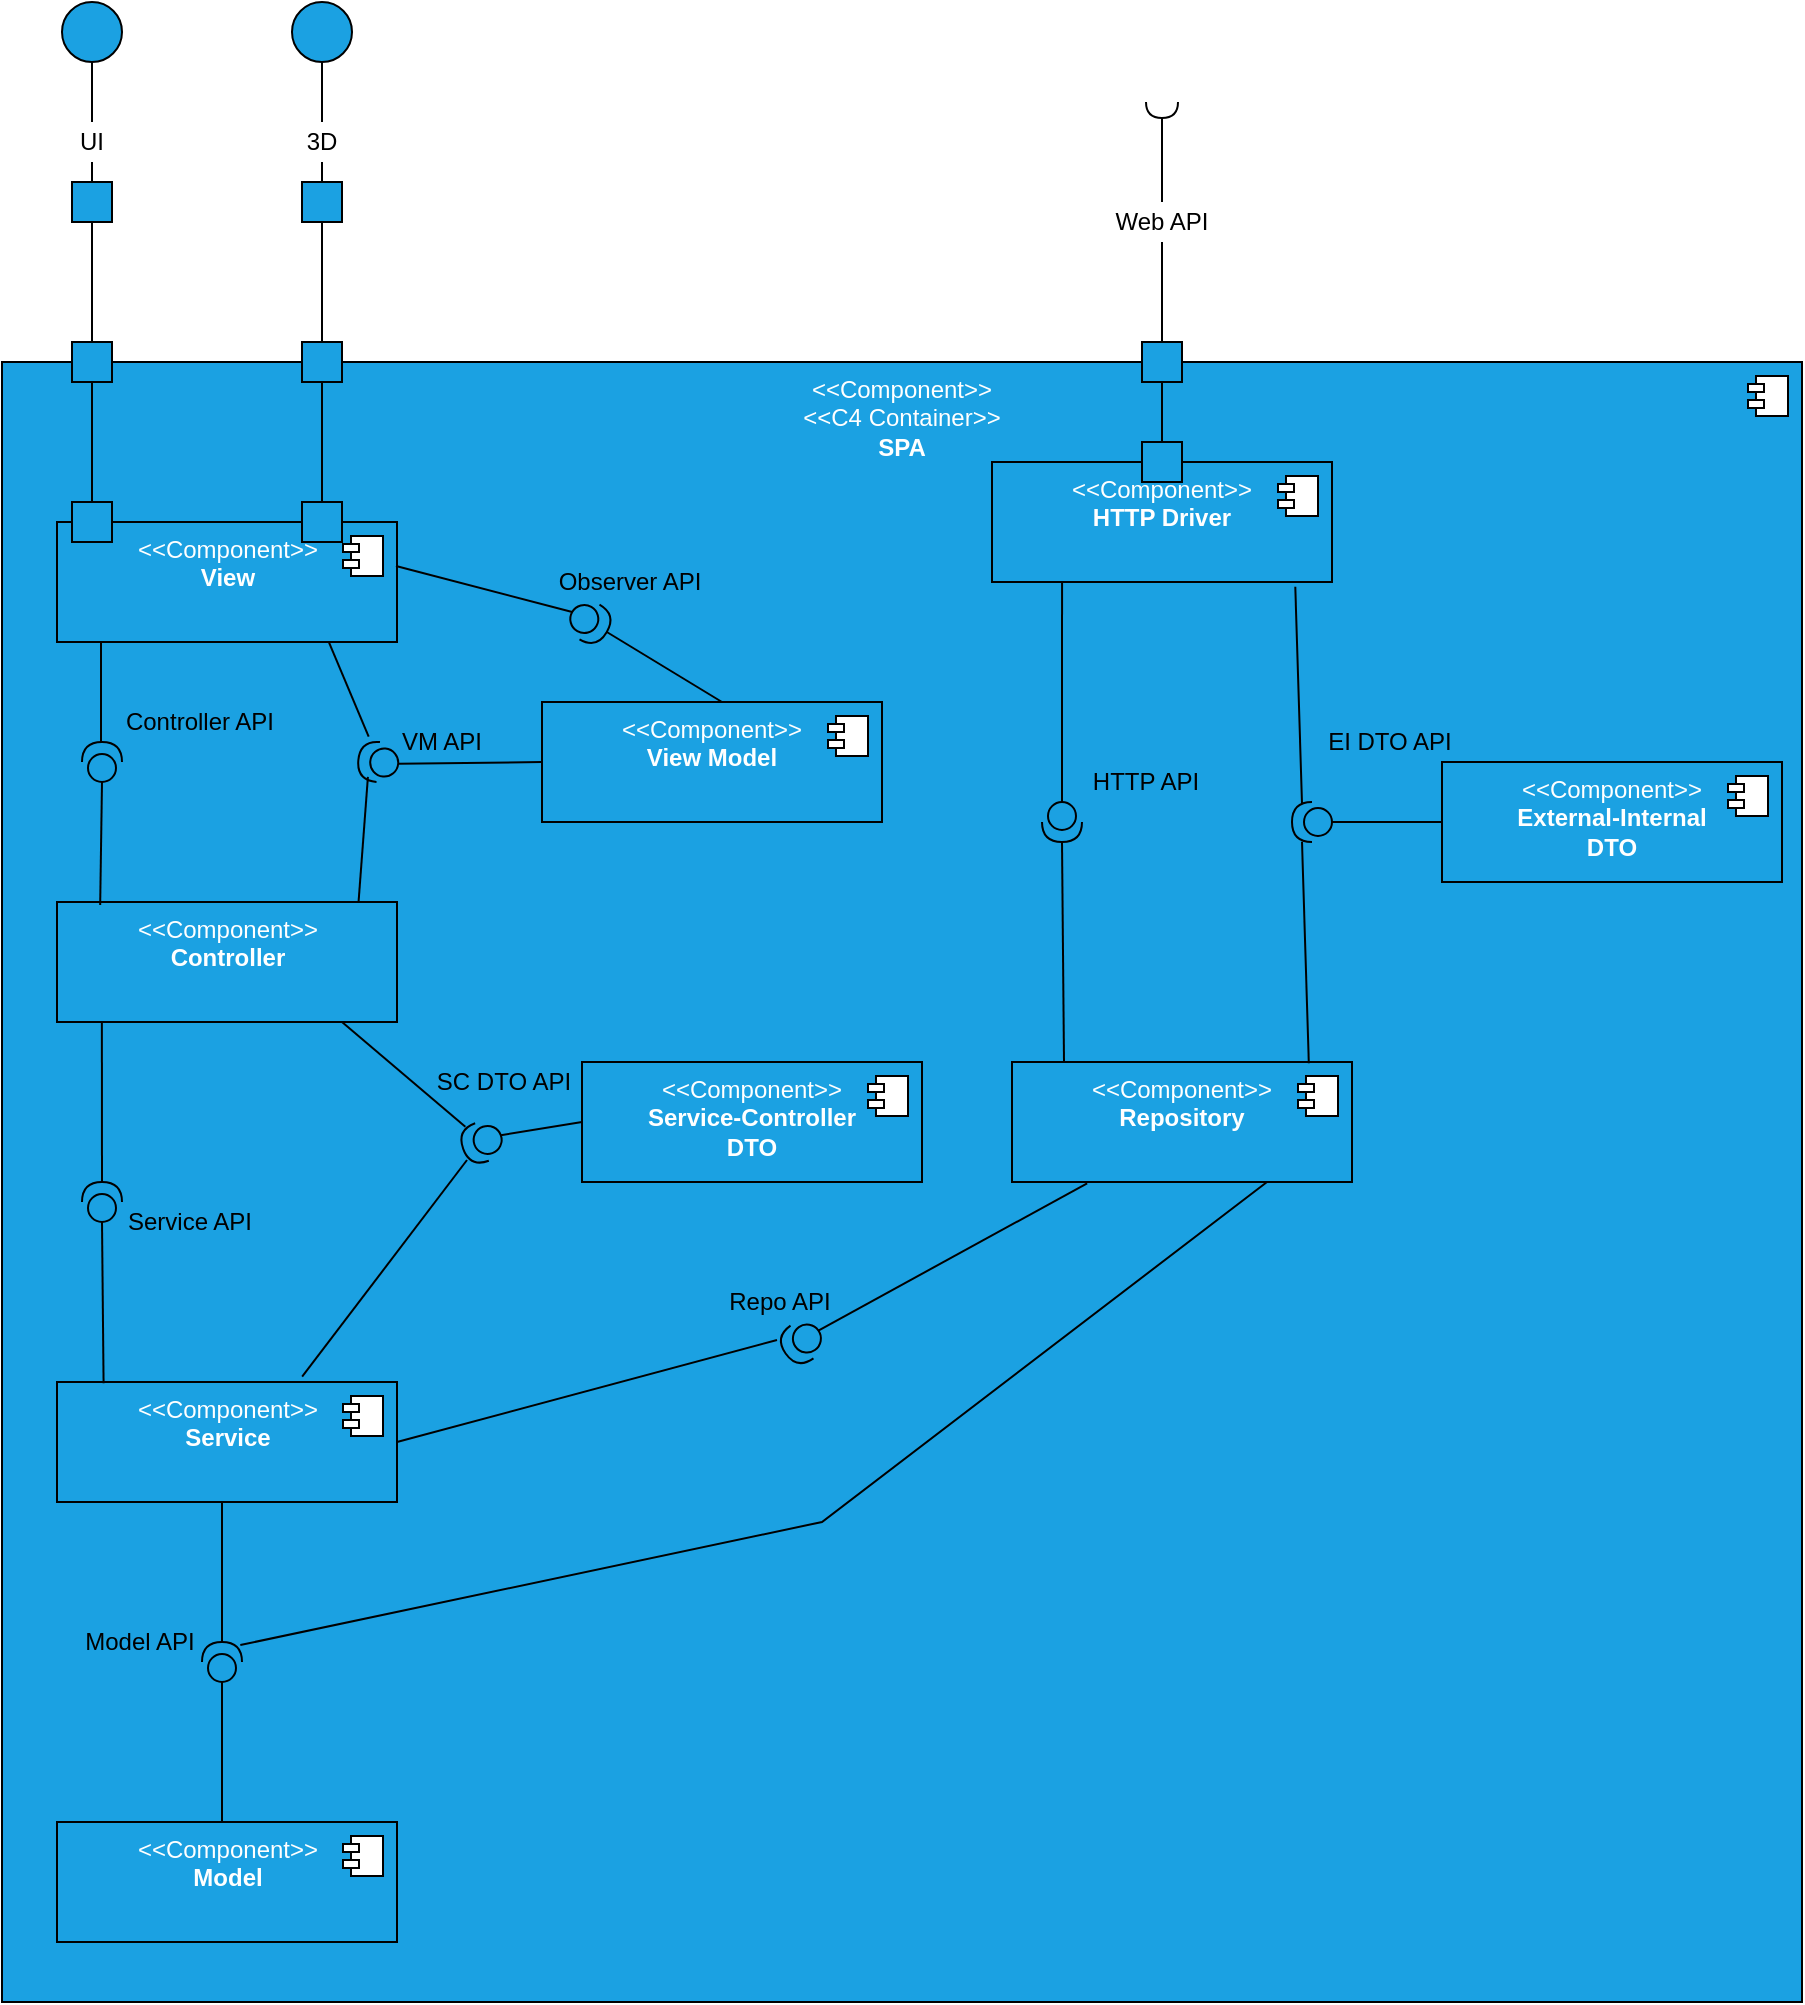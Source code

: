 <mxfile version="24.7.17">
  <diagram name="Página-1" id="kKBKMEyVlORLd3pp8Gom">
    <mxGraphModel dx="1434" dy="2005" grid="1" gridSize="10" guides="1" tooltips="1" connect="1" arrows="1" fold="1" page="1" pageScale="1" pageWidth="827" pageHeight="1169" math="0" shadow="0">
      <root>
        <mxCell id="0" />
        <mxCell id="1" parent="0" />
        <mxCell id="7BqX2QthyGYcZfOtiyWT-3" value="&amp;lt;&amp;lt;Component&amp;gt;&amp;gt;&lt;div&gt;&amp;lt;&amp;lt;C4 Container&lt;span style=&quot;background-color: initial;&quot;&gt;&amp;gt;&amp;gt;&lt;/span&gt;&lt;/div&gt;&lt;div style=&quot;padding-right: 0px;&quot;&gt;&lt;b&gt;SPA&lt;/b&gt;&lt;/div&gt;" style="html=1;dropTarget=0;whiteSpace=wrap;horizontal=1;verticalAlign=top;fillColor=#1ba1e2;fontColor=#ffffff;strokeColor=default;" parent="1" vertex="1">
          <mxGeometry x="100" y="60" width="900" height="820" as="geometry" />
        </mxCell>
        <mxCell id="7BqX2QthyGYcZfOtiyWT-4" value="" style="shape=module;jettyWidth=8;jettyHeight=4;" parent="7BqX2QthyGYcZfOtiyWT-3" vertex="1">
          <mxGeometry x="1" width="20" height="20" relative="1" as="geometry">
            <mxPoint x="-27" y="7" as="offset" />
          </mxGeometry>
        </mxCell>
        <mxCell id="7BqX2QthyGYcZfOtiyWT-25" value="" style="whiteSpace=wrap;html=1;aspect=fixed;fillColor=#1ba1e2;fontColor=#ffffff;strokeColor=default;" parent="1" vertex="1">
          <mxGeometry x="135" y="-30" width="20" height="20" as="geometry" />
        </mxCell>
        <mxCell id="7BqX2QthyGYcZfOtiyWT-26" value="" style="whiteSpace=wrap;html=1;aspect=fixed;fillColor=#1ba1e2;fontColor=#ffffff;strokeColor=default;" parent="1" vertex="1">
          <mxGeometry x="135" y="50" width="20" height="20" as="geometry" />
        </mxCell>
        <mxCell id="7BqX2QthyGYcZfOtiyWT-27" value="" style="whiteSpace=wrap;html=1;aspect=fixed;fillColor=#1ba1e2;fontColor=#ffffff;strokeColor=default;" parent="1" vertex="1">
          <mxGeometry x="250" y="50" width="20" height="20" as="geometry" />
        </mxCell>
        <mxCell id="7BqX2QthyGYcZfOtiyWT-28" value="" style="endArrow=none;html=1;rounded=0;entryX=0.5;entryY=1;entryDx=0;entryDy=0;exitX=0.5;exitY=0;exitDx=0;exitDy=0;" parent="1" source="7BqX2QthyGYcZfOtiyWT-26" target="7BqX2QthyGYcZfOtiyWT-25" edge="1">
          <mxGeometry width="50" height="50" relative="1" as="geometry">
            <mxPoint x="205" y="120" as="sourcePoint" />
            <mxPoint x="255" y="70" as="targetPoint" />
          </mxGeometry>
        </mxCell>
        <mxCell id="7BqX2QthyGYcZfOtiyWT-30" value="" style="endArrow=none;html=1;rounded=0;exitX=0.5;exitY=0;exitDx=0;exitDy=0;entryX=0.5;entryY=1;entryDx=0;entryDy=0;" parent="1" source="7BqX2QthyGYcZfOtiyWT-33" target="7BqX2QthyGYcZfOtiyWT-31" edge="1">
          <mxGeometry width="50" height="50" relative="1" as="geometry">
            <mxPoint x="155" y="70" as="sourcePoint" />
            <mxPoint x="145" y="-110" as="targetPoint" />
          </mxGeometry>
        </mxCell>
        <mxCell id="7BqX2QthyGYcZfOtiyWT-31" value="" style="ellipse;whiteSpace=wrap;html=1;aspect=fixed;fillColor=#1ba1e2;fontColor=#ffffff;strokeColor=default;" parent="1" vertex="1">
          <mxGeometry x="130" y="-120" width="30" height="30" as="geometry" />
        </mxCell>
        <mxCell id="7BqX2QthyGYcZfOtiyWT-32" value="" style="endArrow=none;html=1;rounded=0;exitX=0.5;exitY=0;exitDx=0;exitDy=0;" parent="1" source="7BqX2QthyGYcZfOtiyWT-25" target="7BqX2QthyGYcZfOtiyWT-33" edge="1">
          <mxGeometry width="50" height="50" relative="1" as="geometry">
            <mxPoint x="145" y="-80" as="sourcePoint" />
            <mxPoint x="145" y="-110" as="targetPoint" />
          </mxGeometry>
        </mxCell>
        <mxCell id="7BqX2QthyGYcZfOtiyWT-33" value="UI" style="text;html=1;align=center;verticalAlign=middle;whiteSpace=wrap;rounded=0;" parent="1" vertex="1">
          <mxGeometry x="135" y="-60" width="20" height="20" as="geometry" />
        </mxCell>
        <mxCell id="7BqX2QthyGYcZfOtiyWT-35" value="" style="endArrow=none;html=1;rounded=0;entryX=0.5;entryY=1;entryDx=0;entryDy=0;exitX=0.5;exitY=0;exitDx=0;exitDy=0;" parent="1" source="7BqX2QthyGYcZfOtiyWT-38" target="7BqX2QthyGYcZfOtiyWT-36" edge="1">
          <mxGeometry width="50" height="50" relative="1" as="geometry">
            <mxPoint x="280" y="-100" as="sourcePoint" />
            <mxPoint x="246.5" y="-110" as="targetPoint" />
          </mxGeometry>
        </mxCell>
        <mxCell id="7BqX2QthyGYcZfOtiyWT-36" value="" style="ellipse;whiteSpace=wrap;html=1;aspect=fixed;fillColor=#1ba1e2;fontColor=#ffffff;strokeColor=default;" parent="1" vertex="1">
          <mxGeometry x="245" y="-120" width="30" height="30" as="geometry" />
        </mxCell>
        <mxCell id="7BqX2QthyGYcZfOtiyWT-37" value="" style="endArrow=none;html=1;rounded=0;exitX=0.5;exitY=0;exitDx=0;exitDy=0;" parent="1" source="7BqX2QthyGYcZfOtiyWT-34" target="7BqX2QthyGYcZfOtiyWT-38" edge="1">
          <mxGeometry width="50" height="50" relative="1" as="geometry">
            <mxPoint x="246.5" y="-80" as="sourcePoint" />
            <mxPoint x="246.5" y="-110" as="targetPoint" />
          </mxGeometry>
        </mxCell>
        <mxCell id="7BqX2QthyGYcZfOtiyWT-39" value="" style="endArrow=none;html=1;rounded=0;entryX=0.5;entryY=1;entryDx=0;entryDy=0;exitX=0.5;exitY=0;exitDx=0;exitDy=0;" parent="1" source="7BqX2QthyGYcZfOtiyWT-27" target="7BqX2QthyGYcZfOtiyWT-34" edge="1">
          <mxGeometry width="50" height="50" relative="1" as="geometry">
            <mxPoint x="246.5" y="30" as="sourcePoint" />
            <mxPoint x="246.5" y="-60" as="targetPoint" />
          </mxGeometry>
        </mxCell>
        <mxCell id="7BqX2QthyGYcZfOtiyWT-34" value="" style="whiteSpace=wrap;html=1;aspect=fixed;fillColor=#1ba1e2;fontColor=#ffffff;strokeColor=default;" parent="1" vertex="1">
          <mxGeometry x="250" y="-30" width="20" height="20" as="geometry" />
        </mxCell>
        <mxCell id="7BqX2QthyGYcZfOtiyWT-40" value="" style="endArrow=none;html=1;rounded=0;entryX=0.5;entryY=1;entryDx=0;entryDy=0;exitX=0.5;exitY=0;exitDx=0;exitDy=0;" parent="1" source="7BqX2QthyGYcZfOtiyWT-34" target="7BqX2QthyGYcZfOtiyWT-38" edge="1">
          <mxGeometry width="50" height="50" relative="1" as="geometry">
            <mxPoint x="246.5" y="-30" as="sourcePoint" />
            <mxPoint x="246.5" y="-60" as="targetPoint" />
          </mxGeometry>
        </mxCell>
        <mxCell id="7BqX2QthyGYcZfOtiyWT-38" value="3D" style="text;html=1;align=center;verticalAlign=middle;whiteSpace=wrap;rounded=0;" parent="1" vertex="1">
          <mxGeometry x="250" y="-60" width="20" height="20" as="geometry" />
        </mxCell>
        <mxCell id="7BqX2QthyGYcZfOtiyWT-42" value="&amp;lt;&amp;lt;Component&amp;gt;&amp;gt;&lt;div style=&quot;padding-right: 0px;&quot;&gt;&lt;b&gt;View&lt;/b&gt;&lt;/div&gt;" style="html=1;dropTarget=0;whiteSpace=wrap;horizontal=1;verticalAlign=top;fillColor=#1ba1e2;fontColor=#ffffff;strokeColor=default;" parent="1" vertex="1">
          <mxGeometry x="127.5" y="140" width="170" height="60" as="geometry" />
        </mxCell>
        <mxCell id="7BqX2QthyGYcZfOtiyWT-43" value="" style="shape=module;jettyWidth=8;jettyHeight=4;" parent="7BqX2QthyGYcZfOtiyWT-42" vertex="1">
          <mxGeometry x="1" width="20" height="20" relative="1" as="geometry">
            <mxPoint x="-27" y="7" as="offset" />
          </mxGeometry>
        </mxCell>
        <mxCell id="7BqX2QthyGYcZfOtiyWT-49" value="" style="endArrow=none;html=1;rounded=0;entryX=0.5;entryY=1;entryDx=0;entryDy=0;exitX=0.5;exitY=0;exitDx=0;exitDy=0;" parent="1" source="aBO5GnsNo3qE9rnvK7c--81" target="7BqX2QthyGYcZfOtiyWT-26" edge="1">
          <mxGeometry width="50" height="50" relative="1" as="geometry">
            <mxPoint x="145" y="130" as="sourcePoint" />
            <mxPoint x="155" as="targetPoint" />
          </mxGeometry>
        </mxCell>
        <mxCell id="7BqX2QthyGYcZfOtiyWT-50" value="" style="endArrow=none;html=1;rounded=0;entryX=0.5;entryY=1;entryDx=0;entryDy=0;" parent="1" source="aBO5GnsNo3qE9rnvK7c--79" target="7BqX2QthyGYcZfOtiyWT-27" edge="1">
          <mxGeometry width="50" height="50" relative="1" as="geometry">
            <mxPoint x="260" y="138" as="sourcePoint" />
            <mxPoint x="155" y="60" as="targetPoint" />
          </mxGeometry>
        </mxCell>
        <mxCell id="7BqX2QthyGYcZfOtiyWT-51" value="&amp;lt;&amp;lt;Component&amp;gt;&amp;gt;&lt;div style=&quot;padding-right: 0px;&quot;&gt;&lt;b&gt;Controller&lt;/b&gt;&lt;/div&gt;" style="html=1;dropTarget=0;whiteSpace=wrap;horizontal=1;verticalAlign=top;fillColor=#1ba1e2;fontColor=#ffffff;strokeColor=default;" parent="1" vertex="1">
          <mxGeometry x="127.5" y="330" width="170" height="60" as="geometry" />
        </mxCell>
        <mxCell id="7BqX2QthyGYcZfOtiyWT-63" value="" style="shape=providedRequiredInterface;html=1;verticalLabelPosition=bottom;sketch=0;rotation=-90;fillColor=#1ba1e2;fontColor=#ffffff;strokeColor=default;" parent="1" vertex="1">
          <mxGeometry x="140" y="250" width="20" height="20" as="geometry" />
        </mxCell>
        <mxCell id="7BqX2QthyGYcZfOtiyWT-64" value="" style="endArrow=none;html=1;rounded=0;entryX=0.5;entryY=1;entryDx=0;entryDy=0;exitX=1;exitY=0.5;exitDx=0;exitDy=0;exitPerimeter=0;" parent="1" edge="1">
          <mxGeometry width="50" height="50" relative="1" as="geometry">
            <mxPoint x="149.5" y="250" as="sourcePoint" />
            <mxPoint x="149.5" y="200" as="targetPoint" />
          </mxGeometry>
        </mxCell>
        <mxCell id="7BqX2QthyGYcZfOtiyWT-65" value="" style="endArrow=none;html=1;rounded=0;entryX=0;entryY=0.5;entryDx=0;entryDy=0;exitX=0.127;exitY=0.025;exitDx=0;exitDy=0;entryPerimeter=0;exitPerimeter=0;" parent="1" source="7BqX2QthyGYcZfOtiyWT-51" target="7BqX2QthyGYcZfOtiyWT-63" edge="1">
          <mxGeometry width="50" height="50" relative="1" as="geometry">
            <mxPoint x="150" y="320" as="sourcePoint" />
            <mxPoint x="223" y="210" as="targetPoint" />
          </mxGeometry>
        </mxCell>
        <mxCell id="7BqX2QthyGYcZfOtiyWT-69" value="Controller API" style="text;html=1;align=center;verticalAlign=middle;whiteSpace=wrap;rounded=0;" parent="1" vertex="1">
          <mxGeometry x="155" y="230" width="87.5" height="20" as="geometry" />
        </mxCell>
        <mxCell id="7BqX2QthyGYcZfOtiyWT-71" value="&amp;lt;&amp;lt;Component&amp;gt;&amp;gt;&lt;div&gt;&lt;b&gt;Service&lt;/b&gt;&lt;/div&gt;" style="html=1;dropTarget=0;whiteSpace=wrap;horizontal=1;verticalAlign=top;fillColor=#1ba1e2;fontColor=#ffffff;strokeColor=default;" parent="1" vertex="1">
          <mxGeometry x="127.5" y="570" width="170" height="60" as="geometry" />
        </mxCell>
        <mxCell id="7BqX2QthyGYcZfOtiyWT-72" value="" style="shape=module;jettyWidth=8;jettyHeight=4;" parent="7BqX2QthyGYcZfOtiyWT-71" vertex="1">
          <mxGeometry x="1" width="20" height="20" relative="1" as="geometry">
            <mxPoint x="-27" y="7" as="offset" />
          </mxGeometry>
        </mxCell>
        <mxCell id="7BqX2QthyGYcZfOtiyWT-73" value="" style="shape=providedRequiredInterface;html=1;verticalLabelPosition=bottom;sketch=0;rotation=-90;fillColor=#1ba1e2;fontColor=#ffffff;strokeColor=default;" parent="1" vertex="1">
          <mxGeometry x="140" y="470" width="20" height="20" as="geometry" />
        </mxCell>
        <mxCell id="7BqX2QthyGYcZfOtiyWT-74" value="" style="endArrow=none;html=1;rounded=0;entryX=0.5;entryY=1;entryDx=0;entryDy=0;exitX=1;exitY=0.5;exitDx=0;exitDy=0;exitPerimeter=0;" parent="1" edge="1">
          <mxGeometry width="50" height="50" relative="1" as="geometry">
            <mxPoint x="160" y="390" as="sourcePoint" />
            <mxPoint x="150.5" y="390" as="targetPoint" />
          </mxGeometry>
        </mxCell>
        <mxCell id="7BqX2QthyGYcZfOtiyWT-75" value="" style="endArrow=none;html=1;rounded=0;entryX=0;entryY=0.5;entryDx=0;entryDy=0;exitX=0.137;exitY=0.011;exitDx=0;exitDy=0;entryPerimeter=0;exitPerimeter=0;" parent="1" source="7BqX2QthyGYcZfOtiyWT-71" target="7BqX2QthyGYcZfOtiyWT-73" edge="1">
          <mxGeometry width="50" height="50" relative="1" as="geometry">
            <mxPoint x="150" y="560" as="sourcePoint" />
            <mxPoint x="160.5" y="400" as="targetPoint" />
          </mxGeometry>
        </mxCell>
        <mxCell id="7BqX2QthyGYcZfOtiyWT-77" value="Service API" style="text;html=1;align=center;verticalAlign=middle;whiteSpace=wrap;rounded=0;" parent="1" vertex="1">
          <mxGeometry x="150" y="480" width="87.5" height="20" as="geometry" />
        </mxCell>
        <mxCell id="7BqX2QthyGYcZfOtiyWT-78" value="&amp;lt;&amp;lt;Component&amp;gt;&amp;gt;&lt;div&gt;&lt;b&gt;Service-Controller&lt;/b&gt;&lt;/div&gt;&lt;div&gt;&lt;b&gt;DTO&lt;/b&gt;&lt;/div&gt;" style="html=1;dropTarget=0;whiteSpace=wrap;horizontal=1;verticalAlign=top;fillColor=#1ba1e2;fontColor=#ffffff;strokeColor=default;" parent="1" vertex="1">
          <mxGeometry x="390" y="410" width="170" height="60" as="geometry" />
        </mxCell>
        <mxCell id="7BqX2QthyGYcZfOtiyWT-79" value="" style="shape=module;jettyWidth=8;jettyHeight=4;" parent="7BqX2QthyGYcZfOtiyWT-78" vertex="1">
          <mxGeometry x="1" width="20" height="20" relative="1" as="geometry">
            <mxPoint x="-27" y="7" as="offset" />
          </mxGeometry>
        </mxCell>
        <mxCell id="7BqX2QthyGYcZfOtiyWT-80" value="" style="shape=providedRequiredInterface;html=1;verticalLabelPosition=bottom;sketch=0;rotation=-200;fillColor=#1ba1e2;fontColor=#ffffff;strokeColor=default;" parent="1" vertex="1">
          <mxGeometry x="330" y="440" width="20" height="20" as="geometry" />
        </mxCell>
        <mxCell id="7BqX2QthyGYcZfOtiyWT-81" value="" style="endArrow=none;html=1;rounded=0;exitX=0.76;exitY=1.003;exitDx=0;exitDy=0;exitPerimeter=0;" parent="1" source="7BqX2QthyGYcZfOtiyWT-80" edge="1">
          <mxGeometry width="50" height="50" relative="1" as="geometry">
            <mxPoint x="390" y="354" as="sourcePoint" />
            <mxPoint x="270" y="390" as="targetPoint" />
          </mxGeometry>
        </mxCell>
        <mxCell id="7BqX2QthyGYcZfOtiyWT-88" value="&amp;lt;&amp;lt;Component&amp;gt;&amp;gt;&lt;div&gt;&lt;b&gt;HTTP Driver&lt;/b&gt;&lt;/div&gt;" style="html=1;dropTarget=0;whiteSpace=wrap;horizontal=1;verticalAlign=top;fillColor=#1ba1e2;fontColor=#ffffff;strokeColor=default;" parent="1" vertex="1">
          <mxGeometry x="595" y="110" width="170" height="60" as="geometry" />
        </mxCell>
        <mxCell id="7BqX2QthyGYcZfOtiyWT-89" value="" style="shape=module;jettyWidth=8;jettyHeight=4;" parent="7BqX2QthyGYcZfOtiyWT-88" vertex="1">
          <mxGeometry x="1" width="20" height="20" relative="1" as="geometry">
            <mxPoint x="-27" y="7" as="offset" />
          </mxGeometry>
        </mxCell>
        <mxCell id="7BqX2QthyGYcZfOtiyWT-91" value="" style="shape=providedRequiredInterface;html=1;verticalLabelPosition=bottom;sketch=0;rotation=30;fillColor=#1ba1e2;fontColor=#ffffff;strokeColor=default;" parent="1" vertex="1">
          <mxGeometry x="383.75" y="180" width="20" height="20" as="geometry" />
        </mxCell>
        <mxCell id="7BqX2QthyGYcZfOtiyWT-92" value="Observer API" style="text;html=1;align=center;verticalAlign=middle;whiteSpace=wrap;rounded=0;" parent="1" vertex="1">
          <mxGeometry x="370" y="160" width="87.5" height="20" as="geometry" />
        </mxCell>
        <mxCell id="7BqX2QthyGYcZfOtiyWT-98" value="" style="endArrow=none;html=1;rounded=0;entryX=0;entryY=0.5;entryDx=0;entryDy=0;exitX=0.997;exitY=0.367;exitDx=0;exitDy=0;exitPerimeter=0;entryPerimeter=0;" parent="1" source="7BqX2QthyGYcZfOtiyWT-42" target="7BqX2QthyGYcZfOtiyWT-91" edge="1">
          <mxGeometry width="50" height="50" relative="1" as="geometry">
            <mxPoint x="433" y="215" as="sourcePoint" />
            <mxPoint x="490" y="340" as="targetPoint" />
            <Array as="points" />
          </mxGeometry>
        </mxCell>
        <mxCell id="7BqX2QthyGYcZfOtiyWT-99" value="" style="endArrow=none;html=1;rounded=0;entryX=1;entryY=0.5;entryDx=0;entryDy=0;entryPerimeter=0;" parent="1" target="7BqX2QthyGYcZfOtiyWT-91" edge="1">
          <mxGeometry width="50" height="50" relative="1" as="geometry">
            <mxPoint x="460" y="230" as="sourcePoint" />
            <mxPoint x="430" y="210" as="targetPoint" />
            <Array as="points" />
          </mxGeometry>
        </mxCell>
        <mxCell id="7BqX2QthyGYcZfOtiyWT-109" value="" style="rounded=0;orthogonalLoop=1;jettySize=auto;html=1;endArrow=halfCircle;endFill=0;endSize=6;strokeWidth=1;sketch=0;fontSize=12;curved=1;exitX=0.5;exitY=0;exitDx=0;exitDy=0;" parent="1" source="7BqX2QthyGYcZfOtiyWT-113" edge="1">
          <mxGeometry relative="1" as="geometry">
            <mxPoint x="675" y="85" as="sourcePoint" />
            <mxPoint x="680" y="-70" as="targetPoint" />
          </mxGeometry>
        </mxCell>
        <mxCell id="7BqX2QthyGYcZfOtiyWT-110" value="" style="ellipse;whiteSpace=wrap;html=1;align=center;aspect=fixed;fillColor=none;strokeColor=none;resizable=0;perimeter=centerPerimeter;rotatable=0;allowArrows=0;points=[];outlineConnect=1;" parent="1" vertex="1">
          <mxGeometry x="650" y="80" width="10" height="10" as="geometry" />
        </mxCell>
        <mxCell id="7BqX2QthyGYcZfOtiyWT-111" value="" style="whiteSpace=wrap;html=1;aspect=fixed;fillColor=#1ba1e2;fontColor=#ffffff;strokeColor=default;" parent="1" vertex="1">
          <mxGeometry x="670" y="50" width="20" height="20" as="geometry" />
        </mxCell>
        <mxCell id="7BqX2QthyGYcZfOtiyWT-113" value="Web API" style="text;html=1;align=center;verticalAlign=middle;whiteSpace=wrap;rounded=0;" parent="1" vertex="1">
          <mxGeometry x="645" y="-20" width="70" height="20" as="geometry" />
        </mxCell>
        <mxCell id="7BqX2QthyGYcZfOtiyWT-115" value="" style="endArrow=none;html=1;rounded=0;exitX=0.5;exitY=0;exitDx=0;exitDy=0;" parent="1" source="7BqX2QthyGYcZfOtiyWT-119" edge="1">
          <mxGeometry width="50" height="50" relative="1" as="geometry">
            <mxPoint x="680" y="99" as="sourcePoint" />
            <mxPoint x="680" y="70" as="targetPoint" />
          </mxGeometry>
        </mxCell>
        <mxCell id="7BqX2QthyGYcZfOtiyWT-116" value="" style="endArrow=none;html=1;rounded=0;entryX=0.5;entryY=1;entryDx=0;entryDy=0;exitX=0.5;exitY=0;exitDx=0;exitDy=0;" parent="1" source="7BqX2QthyGYcZfOtiyWT-111" target="7BqX2QthyGYcZfOtiyWT-113" edge="1">
          <mxGeometry width="50" height="50" relative="1" as="geometry">
            <mxPoint x="580" y="40" as="sourcePoint" />
            <mxPoint x="630" y="-10" as="targetPoint" />
          </mxGeometry>
        </mxCell>
        <mxCell id="7BqX2QthyGYcZfOtiyWT-120" value="" style="endArrow=none;html=1;rounded=0;exitX=0.5;exitY=0;exitDx=0;exitDy=0;" parent="1" source="7BqX2QthyGYcZfOtiyWT-88" target="7BqX2QthyGYcZfOtiyWT-119" edge="1">
          <mxGeometry width="50" height="50" relative="1" as="geometry">
            <mxPoint x="680" y="110" as="sourcePoint" />
            <mxPoint x="680" y="70" as="targetPoint" />
          </mxGeometry>
        </mxCell>
        <mxCell id="7BqX2QthyGYcZfOtiyWT-119" value="" style="whiteSpace=wrap;html=1;aspect=fixed;fillColor=#1ba1e2;fontColor=#ffffff;strokeColor=default;" parent="1" vertex="1">
          <mxGeometry x="670" y="100" width="20" height="20" as="geometry" />
        </mxCell>
        <mxCell id="aBO5GnsNo3qE9rnvK7c--3" value="&amp;lt;&amp;lt;Component&amp;gt;&amp;gt;&lt;div&gt;&lt;b&gt;View Model&lt;/b&gt;&lt;/div&gt;" style="html=1;dropTarget=0;whiteSpace=wrap;horizontal=1;verticalAlign=top;fillColor=#1ba1e2;fontColor=#ffffff;strokeColor=default;" parent="1" vertex="1">
          <mxGeometry x="370" y="230" width="170" height="60" as="geometry" />
        </mxCell>
        <mxCell id="aBO5GnsNo3qE9rnvK7c--4" value="" style="shape=module;jettyWidth=8;jettyHeight=4;" parent="aBO5GnsNo3qE9rnvK7c--3" vertex="1">
          <mxGeometry x="1" width="20" height="20" relative="1" as="geometry">
            <mxPoint x="-27" y="7" as="offset" />
          </mxGeometry>
        </mxCell>
        <mxCell id="aBO5GnsNo3qE9rnvK7c--7" value="" style="shape=providedRequiredInterface;html=1;verticalLabelPosition=bottom;sketch=0;rotation=-175;fillColor=#1ba1e2;fontColor=#ffffff;strokeColor=default;" parent="1" vertex="1">
          <mxGeometry x="278.13" y="250" width="20" height="20" as="geometry" />
        </mxCell>
        <mxCell id="aBO5GnsNo3qE9rnvK7c--8" value="VM API" style="text;html=1;align=center;verticalAlign=middle;whiteSpace=wrap;rounded=0;" parent="1" vertex="1">
          <mxGeometry x="297.5" y="240" width="43.75" height="20" as="geometry" />
        </mxCell>
        <mxCell id="aBO5GnsNo3qE9rnvK7c--12" value="" style="endArrow=none;html=1;rounded=0;exitX=0.5;exitY=0;exitDx=0;exitDy=0;entryX=1;entryY=0.5;entryDx=0;entryDy=0;entryPerimeter=0;" parent="1" source="aBO5GnsNo3qE9rnvK7c--3" edge="1">
          <mxGeometry width="50" height="50" relative="1" as="geometry">
            <mxPoint x="435" y="220" as="sourcePoint" />
            <mxPoint x="465" y="230" as="targetPoint" />
            <Array as="points" />
          </mxGeometry>
        </mxCell>
        <mxCell id="aBO5GnsNo3qE9rnvK7c--14" value="" style="endArrow=none;html=1;rounded=0;entryX=0.794;entryY=1.11;entryDx=0;entryDy=0;exitX=0.799;exitY=0.997;exitDx=0;exitDy=0;entryPerimeter=0;exitPerimeter=0;" parent="1" source="7BqX2QthyGYcZfOtiyWT-42" target="aBO5GnsNo3qE9rnvK7c--7" edge="1">
          <mxGeometry width="50" height="50" relative="1" as="geometry">
            <mxPoint x="265" y="210" as="sourcePoint" />
            <mxPoint x="395" y="195" as="targetPoint" />
            <Array as="points" />
          </mxGeometry>
        </mxCell>
        <mxCell id="aBO5GnsNo3qE9rnvK7c--15" value="" style="endArrow=none;html=1;rounded=0;entryX=0;entryY=0.5;entryDx=0;entryDy=0;exitX=0;exitY=0.5;exitDx=0;exitDy=0;exitPerimeter=0;" parent="1" source="aBO5GnsNo3qE9rnvK7c--7" target="aBO5GnsNo3qE9rnvK7c--3" edge="1">
          <mxGeometry width="50" height="50" relative="1" as="geometry">
            <mxPoint x="330" y="240" as="sourcePoint" />
            <mxPoint x="322" y="244" as="targetPoint" />
            <Array as="points" />
          </mxGeometry>
        </mxCell>
        <mxCell id="aBO5GnsNo3qE9rnvK7c--19" value="" style="endArrow=none;html=1;rounded=0;entryX=0.725;entryY=0.107;entryDx=0;entryDy=0;exitX=0.887;exitY=-0.003;exitDx=0;exitDy=0;entryPerimeter=0;exitPerimeter=0;" parent="1" source="7BqX2QthyGYcZfOtiyWT-51" target="aBO5GnsNo3qE9rnvK7c--7" edge="1">
          <mxGeometry width="50" height="50" relative="1" as="geometry">
            <mxPoint x="280" y="320" as="sourcePoint" />
            <mxPoint x="322" y="244" as="targetPoint" />
            <Array as="points" />
          </mxGeometry>
        </mxCell>
        <mxCell id="aBO5GnsNo3qE9rnvK7c--25" value="&amp;lt;&amp;lt;Component&amp;gt;&amp;gt;&lt;div&gt;&lt;b&gt;Model&lt;/b&gt;&lt;/div&gt;" style="html=1;dropTarget=0;whiteSpace=wrap;horizontal=1;verticalAlign=top;fillColor=#1ba1e2;fontColor=#ffffff;strokeColor=default;" parent="1" vertex="1">
          <mxGeometry x="127.5" y="790" width="170" height="60" as="geometry" />
        </mxCell>
        <mxCell id="aBO5GnsNo3qE9rnvK7c--26" value="" style="shape=module;jettyWidth=8;jettyHeight=4;" parent="aBO5GnsNo3qE9rnvK7c--25" vertex="1">
          <mxGeometry x="1" width="20" height="20" relative="1" as="geometry">
            <mxPoint x="-27" y="7" as="offset" />
          </mxGeometry>
        </mxCell>
        <mxCell id="aBO5GnsNo3qE9rnvK7c--27" value="" style="endArrow=none;html=1;rounded=0;entryX=0;entryY=0.5;entryDx=0;entryDy=0;exitX=0;exitY=0.5;exitDx=0;exitDy=0;exitPerimeter=0;" parent="1" source="7BqX2QthyGYcZfOtiyWT-80" target="7BqX2QthyGYcZfOtiyWT-78" edge="1">
          <mxGeometry width="50" height="50" relative="1" as="geometry">
            <mxPoint x="341" y="433" as="sourcePoint" />
            <mxPoint x="308" y="370" as="targetPoint" />
          </mxGeometry>
        </mxCell>
        <mxCell id="aBO5GnsNo3qE9rnvK7c--30" value="" style="endArrow=none;html=1;rounded=0;entryX=0.132;entryY=1;entryDx=0;entryDy=0;exitX=1;exitY=0.5;exitDx=0;exitDy=0;exitPerimeter=0;entryPerimeter=0;" parent="1" source="7BqX2QthyGYcZfOtiyWT-73" target="7BqX2QthyGYcZfOtiyWT-51" edge="1">
          <mxGeometry width="50" height="50" relative="1" as="geometry">
            <mxPoint x="149.75" y="470" as="sourcePoint" />
            <mxPoint x="150" y="400" as="targetPoint" />
          </mxGeometry>
        </mxCell>
        <mxCell id="aBO5GnsNo3qE9rnvK7c--34" value="" style="endArrow=none;html=1;rounded=0;exitX=1.006;exitY=0.205;exitDx=0;exitDy=0;exitPerimeter=0;entryX=0.721;entryY=-0.044;entryDx=0;entryDy=0;entryPerimeter=0;" parent="1" source="7BqX2QthyGYcZfOtiyWT-80" target="7BqX2QthyGYcZfOtiyWT-71" edge="1">
          <mxGeometry width="50" height="50" relative="1" as="geometry">
            <mxPoint x="352" y="392" as="sourcePoint" />
            <mxPoint x="255" y="560" as="targetPoint" />
          </mxGeometry>
        </mxCell>
        <mxCell id="aBO5GnsNo3qE9rnvK7c--35" value="SC DTO API" style="text;html=1;align=center;verticalAlign=middle;whiteSpace=wrap;rounded=0;" parent="1" vertex="1">
          <mxGeometry x="311.88" y="410" width="78.12" height="20" as="geometry" />
        </mxCell>
        <mxCell id="aBO5GnsNo3qE9rnvK7c--38" value="" style="shape=providedRequiredInterface;html=1;verticalLabelPosition=bottom;sketch=0;rotation=-90;fillColor=#1ba1e2;fontColor=#ffffff;strokeColor=default;" parent="1" vertex="1">
          <mxGeometry x="200" y="700" width="20" height="20" as="geometry" />
        </mxCell>
        <mxCell id="aBO5GnsNo3qE9rnvK7c--41" value="" style="endArrow=none;html=1;rounded=0;exitX=1;exitY=0.5;exitDx=0;exitDy=0;exitPerimeter=0;" parent="1" edge="1">
          <mxGeometry width="50" height="50" relative="1" as="geometry">
            <mxPoint x="220" y="630" as="sourcePoint" />
            <mxPoint x="210" y="630" as="targetPoint" />
            <Array as="points" />
          </mxGeometry>
        </mxCell>
        <mxCell id="aBO5GnsNo3qE9rnvK7c--42" value="" style="endArrow=none;html=1;rounded=0;exitX=0;exitY=0.5;exitDx=0;exitDy=0;exitPerimeter=0;entryX=0.5;entryY=0;entryDx=0;entryDy=0;" parent="1" target="aBO5GnsNo3qE9rnvK7c--25" edge="1">
          <mxGeometry width="50" height="50" relative="1" as="geometry">
            <mxPoint x="200" y="790" as="sourcePoint" />
            <mxPoint x="220" y="640" as="targetPoint" />
            <Array as="points" />
          </mxGeometry>
        </mxCell>
        <mxCell id="aBO5GnsNo3qE9rnvK7c--44" value="" style="endArrow=none;html=1;rounded=0;exitX=1;exitY=0.5;exitDx=0;exitDy=0;exitPerimeter=0;" parent="1" source="aBO5GnsNo3qE9rnvK7c--38" edge="1">
          <mxGeometry width="50" height="50" relative="1" as="geometry">
            <mxPoint x="210" y="700" as="sourcePoint" />
            <mxPoint x="210" y="630" as="targetPoint" />
            <Array as="points" />
          </mxGeometry>
        </mxCell>
        <mxCell id="aBO5GnsNo3qE9rnvK7c--46" value="" style="endArrow=none;html=1;rounded=0;exitX=0;exitY=0.5;exitDx=0;exitDy=0;exitPerimeter=0;" parent="1" source="aBO5GnsNo3qE9rnvK7c--38" edge="1">
          <mxGeometry width="50" height="50" relative="1" as="geometry">
            <mxPoint x="210" y="720" as="sourcePoint" />
            <mxPoint x="210" y="790" as="targetPoint" />
            <Array as="points" />
          </mxGeometry>
        </mxCell>
        <mxCell id="aBO5GnsNo3qE9rnvK7c--47" value="Model API" style="text;html=1;align=center;verticalAlign=middle;whiteSpace=wrap;rounded=0;" parent="1" vertex="1">
          <mxGeometry x="130" y="690" width="78.12" height="20" as="geometry" />
        </mxCell>
        <mxCell id="aBO5GnsNo3qE9rnvK7c--48" value="&amp;lt;&amp;lt;Component&amp;gt;&amp;gt;&lt;div&gt;&lt;b&gt;Repository&lt;/b&gt;&lt;/div&gt;" style="html=1;dropTarget=0;whiteSpace=wrap;horizontal=1;verticalAlign=top;fillColor=#1ba1e2;fontColor=#ffffff;strokeColor=default;" parent="1" vertex="1">
          <mxGeometry x="605" y="410" width="170" height="60" as="geometry" />
        </mxCell>
        <mxCell id="aBO5GnsNo3qE9rnvK7c--49" value="" style="shape=module;jettyWidth=8;jettyHeight=4;" parent="aBO5GnsNo3qE9rnvK7c--48" vertex="1">
          <mxGeometry x="1" width="20" height="20" relative="1" as="geometry">
            <mxPoint x="-27" y="7" as="offset" />
          </mxGeometry>
        </mxCell>
        <mxCell id="aBO5GnsNo3qE9rnvK7c--54" value="" style="endArrow=none;html=1;rounded=0;entryX=0;entryY=0.5;entryDx=0;entryDy=0;exitX=0.221;exitY=1.011;exitDx=0;exitDy=0;entryPerimeter=0;exitPerimeter=0;" parent="1" source="aBO5GnsNo3qE9rnvK7c--48" target="aBO5GnsNo3qE9rnvK7c--51" edge="1">
          <mxGeometry width="50" height="50" relative="1" as="geometry">
            <mxPoint x="635" y="480" as="sourcePoint" />
            <mxPoint x="297" y="607" as="targetPoint" />
            <Array as="points" />
          </mxGeometry>
        </mxCell>
        <mxCell id="aBO5GnsNo3qE9rnvK7c--51" value="" style="shape=providedRequiredInterface;html=1;verticalLabelPosition=bottom;sketch=0;rotation=-215;fillColor=#1ba1e2;fontColor=#ffffff;strokeColor=default;" parent="1" vertex="1">
          <mxGeometry x="490" y="540" width="20" height="20" as="geometry" />
        </mxCell>
        <mxCell id="aBO5GnsNo3qE9rnvK7c--59" value="Repo API" style="text;html=1;align=center;verticalAlign=middle;whiteSpace=wrap;rounded=0;" parent="1" vertex="1">
          <mxGeometry x="450" y="520" width="78.12" height="20" as="geometry" />
        </mxCell>
        <mxCell id="aBO5GnsNo3qE9rnvK7c--61" value="" style="endArrow=none;html=1;rounded=0;entryX=1;entryY=0.5;entryDx=0;entryDy=0;exitX=0.983;exitY=0.899;exitDx=0;exitDy=0;exitPerimeter=0;" parent="1" source="aBO5GnsNo3qE9rnvK7c--51" target="7BqX2QthyGYcZfOtiyWT-71" edge="1">
          <mxGeometry width="50" height="50" relative="1" as="geometry">
            <mxPoint x="488" y="549" as="sourcePoint" />
            <mxPoint x="310" y="600" as="targetPoint" />
            <Array as="points" />
          </mxGeometry>
        </mxCell>
        <mxCell id="aBO5GnsNo3qE9rnvK7c--65" value="" style="endArrow=none;html=1;rounded=0;entryX=0.925;entryY=0.958;entryDx=0;entryDy=0;exitX=0.75;exitY=1;exitDx=0;exitDy=0;entryPerimeter=0;" parent="1" source="aBO5GnsNo3qE9rnvK7c--48" target="aBO5GnsNo3qE9rnvK7c--38" edge="1">
          <mxGeometry width="50" height="50" relative="1" as="geometry">
            <mxPoint x="723.52" y="480" as="sourcePoint" />
            <mxPoint x="220.0" y="700.0" as="targetPoint" />
            <Array as="points">
              <mxPoint x="510" y="640" />
            </Array>
          </mxGeometry>
        </mxCell>
        <mxCell id="aBO5GnsNo3qE9rnvK7c--68" value="&amp;lt;&amp;lt;Component&amp;gt;&amp;gt;&lt;div&gt;&lt;b&gt;External-Internal&lt;/b&gt;&lt;/div&gt;&lt;div&gt;&lt;b&gt;DTO&lt;/b&gt;&lt;/div&gt;" style="html=1;dropTarget=0;whiteSpace=wrap;horizontal=1;verticalAlign=top;fillColor=#1ba1e2;fontColor=#ffffff;strokeColor=default;" parent="1" vertex="1">
          <mxGeometry x="820" y="260" width="170" height="60" as="geometry" />
        </mxCell>
        <mxCell id="aBO5GnsNo3qE9rnvK7c--69" value="" style="shape=module;jettyWidth=8;jettyHeight=4;" parent="aBO5GnsNo3qE9rnvK7c--68" vertex="1">
          <mxGeometry x="1" width="20" height="20" relative="1" as="geometry">
            <mxPoint x="-27" y="7" as="offset" />
          </mxGeometry>
        </mxCell>
        <mxCell id="aBO5GnsNo3qE9rnvK7c--71" value="" style="shape=providedRequiredInterface;html=1;verticalLabelPosition=bottom;sketch=0;rotation=-180;fillColor=#1ba1e2;fontColor=#ffffff;strokeColor=default;" parent="1" vertex="1">
          <mxGeometry x="745" y="280" width="20" height="20" as="geometry" />
        </mxCell>
        <mxCell id="aBO5GnsNo3qE9rnvK7c--72" value="" style="endArrow=none;html=1;rounded=0;entryX=0;entryY=0.5;entryDx=0;entryDy=0;exitX=0;exitY=0.5;exitDx=0;exitDy=0;entryPerimeter=0;" parent="1" target="aBO5GnsNo3qE9rnvK7c--71" edge="1">
          <mxGeometry width="50" height="50" relative="1" as="geometry">
            <mxPoint x="807.0" y="290" as="sourcePoint" />
            <mxPoint x="229" y="712" as="targetPoint" />
            <Array as="points" />
          </mxGeometry>
        </mxCell>
        <mxCell id="aBO5GnsNo3qE9rnvK7c--73" value="" style="endArrow=none;html=1;rounded=0;entryX=0.75;entryY=0.967;entryDx=0;entryDy=0;exitX=0.892;exitY=1.039;exitDx=0;exitDy=0;exitPerimeter=0;entryPerimeter=0;" parent="1" source="7BqX2QthyGYcZfOtiyWT-88" target="aBO5GnsNo3qE9rnvK7c--71" edge="1">
          <mxGeometry width="50" height="50" relative="1" as="geometry">
            <mxPoint x="307" y="172" as="sourcePoint" />
            <mxPoint x="395" y="195" as="targetPoint" />
            <Array as="points" />
          </mxGeometry>
        </mxCell>
        <mxCell id="aBO5GnsNo3qE9rnvK7c--74" value="EI DTO API" style="text;html=1;align=center;verticalAlign=middle;whiteSpace=wrap;rounded=0;" parent="1" vertex="1">
          <mxGeometry x="750" y="240" width="87.5" height="20" as="geometry" />
        </mxCell>
        <mxCell id="aBO5GnsNo3qE9rnvK7c--75" value="" style="endArrow=none;html=1;rounded=0;exitX=0.873;exitY=0.011;exitDx=0;exitDy=0;exitPerimeter=0;entryX=0.75;entryY=0.008;entryDx=0;entryDy=0;entryPerimeter=0;" parent="1" source="aBO5GnsNo3qE9rnvK7c--48" target="aBO5GnsNo3qE9rnvK7c--71" edge="1">
          <mxGeometry width="50" height="50" relative="1" as="geometry">
            <mxPoint x="757" y="182" as="sourcePoint" />
            <mxPoint x="760" y="300" as="targetPoint" />
            <Array as="points" />
          </mxGeometry>
        </mxCell>
        <mxCell id="aBO5GnsNo3qE9rnvK7c--76" value="" style="endArrow=none;html=1;rounded=0;entryX=0;entryY=0.5;entryDx=0;entryDy=0;exitX=0;exitY=0.5;exitDx=0;exitDy=0;entryPerimeter=0;" parent="1" source="aBO5GnsNo3qE9rnvK7c--68" edge="1">
          <mxGeometry width="50" height="50" relative="1" as="geometry">
            <mxPoint x="820" y="290" as="sourcePoint" />
            <mxPoint x="807.0" y="290" as="targetPoint" />
            <Array as="points" />
          </mxGeometry>
        </mxCell>
        <mxCell id="aBO5GnsNo3qE9rnvK7c--80" value="" style="endArrow=none;html=1;rounded=0;entryX=0.5;entryY=1;entryDx=0;entryDy=0;" parent="1" target="aBO5GnsNo3qE9rnvK7c--79" edge="1">
          <mxGeometry width="50" height="50" relative="1" as="geometry">
            <mxPoint x="260" y="138" as="sourcePoint" />
            <mxPoint x="260" y="70" as="targetPoint" />
          </mxGeometry>
        </mxCell>
        <mxCell id="aBO5GnsNo3qE9rnvK7c--79" value="" style="whiteSpace=wrap;html=1;aspect=fixed;fillColor=#1ba1e2;fontColor=#ffffff;strokeColor=default;" parent="1" vertex="1">
          <mxGeometry x="250" y="130" width="20" height="20" as="geometry" />
        </mxCell>
        <mxCell id="aBO5GnsNo3qE9rnvK7c--82" value="" style="endArrow=none;html=1;rounded=0;entryX=0.5;entryY=1;entryDx=0;entryDy=0;exitX=0.103;exitY=0;exitDx=0;exitDy=0;exitPerimeter=0;" parent="1" source="7BqX2QthyGYcZfOtiyWT-42" target="aBO5GnsNo3qE9rnvK7c--81" edge="1">
          <mxGeometry width="50" height="50" relative="1" as="geometry">
            <mxPoint x="145" y="140" as="sourcePoint" />
            <mxPoint x="145" y="70" as="targetPoint" />
          </mxGeometry>
        </mxCell>
        <mxCell id="aBO5GnsNo3qE9rnvK7c--81" value="" style="whiteSpace=wrap;html=1;aspect=fixed;fillColor=#1ba1e2;fontColor=#ffffff;strokeColor=default;" parent="1" vertex="1">
          <mxGeometry x="135" y="130" width="20" height="20" as="geometry" />
        </mxCell>
        <mxCell id="aBO5GnsNo3qE9rnvK7c--83" value="" style="shape=providedRequiredInterface;html=1;verticalLabelPosition=bottom;sketch=0;rotation=90;fillColor=#1ba1e2;fontColor=#ffffff;strokeColor=default;" parent="1" vertex="1">
          <mxGeometry x="620" y="280" width="20" height="20" as="geometry" />
        </mxCell>
        <mxCell id="aBO5GnsNo3qE9rnvK7c--84" value="" style="endArrow=none;html=1;rounded=0;entryX=0;entryY=0.5;entryDx=0;entryDy=0;exitX=0.206;exitY=1;exitDx=0;exitDy=0;exitPerimeter=0;entryPerimeter=0;" parent="1" source="7BqX2QthyGYcZfOtiyWT-88" target="aBO5GnsNo3qE9rnvK7c--83" edge="1">
          <mxGeometry width="50" height="50" relative="1" as="geometry">
            <mxPoint x="757" y="182" as="sourcePoint" />
            <mxPoint x="770" y="291" as="targetPoint" />
            <Array as="points" />
          </mxGeometry>
        </mxCell>
        <mxCell id="aBO5GnsNo3qE9rnvK7c--85" value="" style="endArrow=none;html=1;rounded=0;exitX=1;exitY=0.5;exitDx=0;exitDy=0;exitPerimeter=0;" parent="1" source="aBO5GnsNo3qE9rnvK7c--83" edge="1">
          <mxGeometry width="50" height="50" relative="1" as="geometry">
            <mxPoint x="640" y="180" as="sourcePoint" />
            <mxPoint x="631" y="410" as="targetPoint" />
            <Array as="points" />
          </mxGeometry>
        </mxCell>
        <mxCell id="aBO5GnsNo3qE9rnvK7c--86" value="HTTP API" style="text;html=1;align=center;verticalAlign=middle;whiteSpace=wrap;rounded=0;" parent="1" vertex="1">
          <mxGeometry x="627.5" y="260" width="87.5" height="20" as="geometry" />
        </mxCell>
      </root>
    </mxGraphModel>
  </diagram>
</mxfile>
